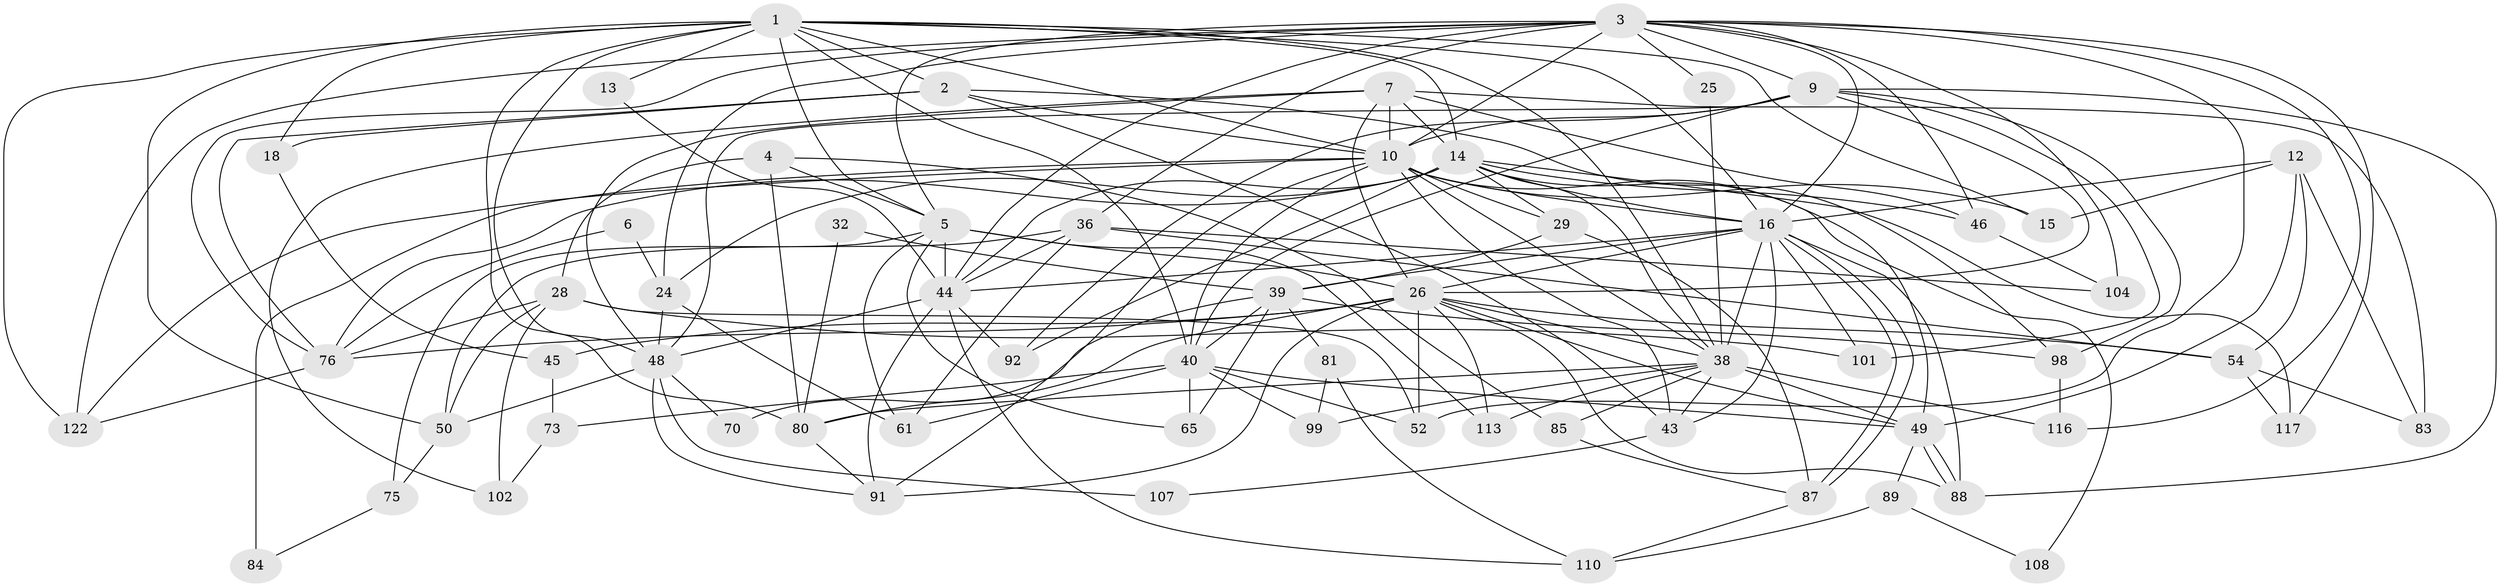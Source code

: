 // original degree distribution, {4: 0.224, 6: 0.104, 2: 0.104, 3: 0.352, 5: 0.16, 8: 0.024, 7: 0.032}
// Generated by graph-tools (version 1.1) at 2025/15/03/09/25 04:15:09]
// undirected, 62 vertices, 170 edges
graph export_dot {
graph [start="1"]
  node [color=gray90,style=filled];
  1 [super="+90+17"];
  2 [super="+20"];
  3 [super="+47+21+8+30"];
  4 [super="+33"];
  5 [super="+96"];
  6;
  7 [super="+11"];
  9 [super="+60+123+35"];
  10 [super="+105+22"];
  12;
  13;
  14 [super="+94+27+119"];
  15;
  16 [super="+86+19"];
  18;
  24;
  25;
  26 [super="+64+56"];
  28;
  29 [super="+82"];
  32;
  36 [super="+63+66"];
  38 [super="+58+57"];
  39 [super="+42"];
  40 [super="+62"];
  43;
  44 [super="+97"];
  45;
  46 [super="+106"];
  48 [super="+72+109"];
  49 [super="+68"];
  50;
  52;
  54 [super="+55"];
  61 [super="+95"];
  65;
  70;
  73;
  75 [super="+93"];
  76 [super="+121"];
  80 [super="+100"];
  81;
  83;
  84;
  85;
  87;
  88;
  89;
  91;
  92;
  98;
  99;
  101;
  102;
  104;
  107;
  108;
  110;
  113;
  116;
  117;
  122;
  1 -- 80;
  1 -- 5;
  1 -- 2;
  1 -- 13;
  1 -- 14;
  1 -- 15;
  1 -- 16;
  1 -- 48;
  1 -- 18;
  1 -- 50;
  1 -- 122;
  1 -- 38;
  1 -- 40;
  1 -- 10;
  2 -- 98;
  2 -- 43;
  2 -- 18;
  2 -- 76;
  2 -- 10;
  3 -- 76;
  3 -- 24;
  3 -- 52;
  3 -- 117;
  3 -- 36 [weight=2];
  3 -- 44 [weight=2];
  3 -- 5;
  3 -- 104;
  3 -- 116;
  3 -- 25;
  3 -- 122;
  3 -- 16;
  3 -- 9;
  3 -- 46;
  3 -- 10 [weight=2];
  4 -- 85;
  4 -- 80;
  4 -- 28;
  4 -- 5;
  5 -- 65;
  5 -- 113;
  5 -- 61;
  5 -- 44 [weight=2];
  5 -- 26;
  5 -- 75;
  6 -- 76;
  6 -- 24;
  7 -- 83;
  7 -- 26;
  7 -- 48;
  7 -- 14;
  7 -- 102;
  7 -- 10;
  7 -- 46;
  9 -- 98;
  9 -- 101;
  9 -- 88;
  9 -- 26;
  9 -- 10;
  9 -- 92;
  9 -- 40;
  9 -- 48;
  10 -- 91 [weight=2];
  10 -- 29;
  10 -- 43;
  10 -- 84 [weight=2];
  10 -- 40 [weight=2];
  10 -- 38;
  10 -- 108;
  10 -- 15;
  10 -- 16;
  10 -- 122;
  12 -- 83;
  12 -- 15;
  12 -- 49;
  12 -- 54;
  12 -- 16;
  13 -- 44;
  14 -- 49;
  14 -- 24;
  14 -- 92;
  14 -- 76;
  14 -- 16;
  14 -- 117;
  14 -- 44 [weight=2];
  14 -- 29;
  14 -- 46;
  14 -- 38;
  16 -- 87;
  16 -- 87;
  16 -- 101;
  16 -- 39 [weight=2];
  16 -- 88;
  16 -- 43;
  16 -- 44;
  16 -- 26;
  16 -- 38;
  18 -- 45;
  24 -- 48;
  24 -- 61;
  25 -- 38;
  26 -- 52 [weight=2];
  26 -- 88;
  26 -- 45;
  26 -- 113;
  26 -- 91;
  26 -- 76;
  26 -- 54;
  26 -- 49;
  26 -- 80;
  26 -- 38;
  28 -- 101;
  28 -- 52;
  28 -- 50;
  28 -- 76;
  28 -- 102;
  29 -- 87;
  29 -- 39;
  32 -- 80;
  32 -- 39;
  36 -- 104;
  36 -- 50;
  36 -- 54;
  36 -- 61;
  36 -- 44;
  38 -- 113;
  38 -- 80;
  38 -- 85;
  38 -- 43;
  38 -- 49;
  38 -- 99;
  38 -- 116;
  39 -- 65;
  39 -- 98;
  39 -- 70;
  39 -- 81;
  39 -- 40;
  40 -- 73;
  40 -- 65;
  40 -- 99;
  40 -- 49 [weight=2];
  40 -- 52;
  40 -- 61;
  43 -- 107;
  44 -- 92;
  44 -- 48 [weight=2];
  44 -- 110;
  44 -- 91;
  45 -- 73;
  46 -- 104;
  48 -- 50;
  48 -- 70;
  48 -- 107;
  48 -- 91;
  49 -- 88;
  49 -- 88;
  49 -- 89;
  50 -- 75;
  54 -- 117;
  54 -- 83;
  73 -- 102;
  75 -- 84;
  76 -- 122;
  80 -- 91;
  81 -- 110;
  81 -- 99;
  85 -- 87;
  87 -- 110;
  89 -- 110;
  89 -- 108;
  98 -- 116;
}
